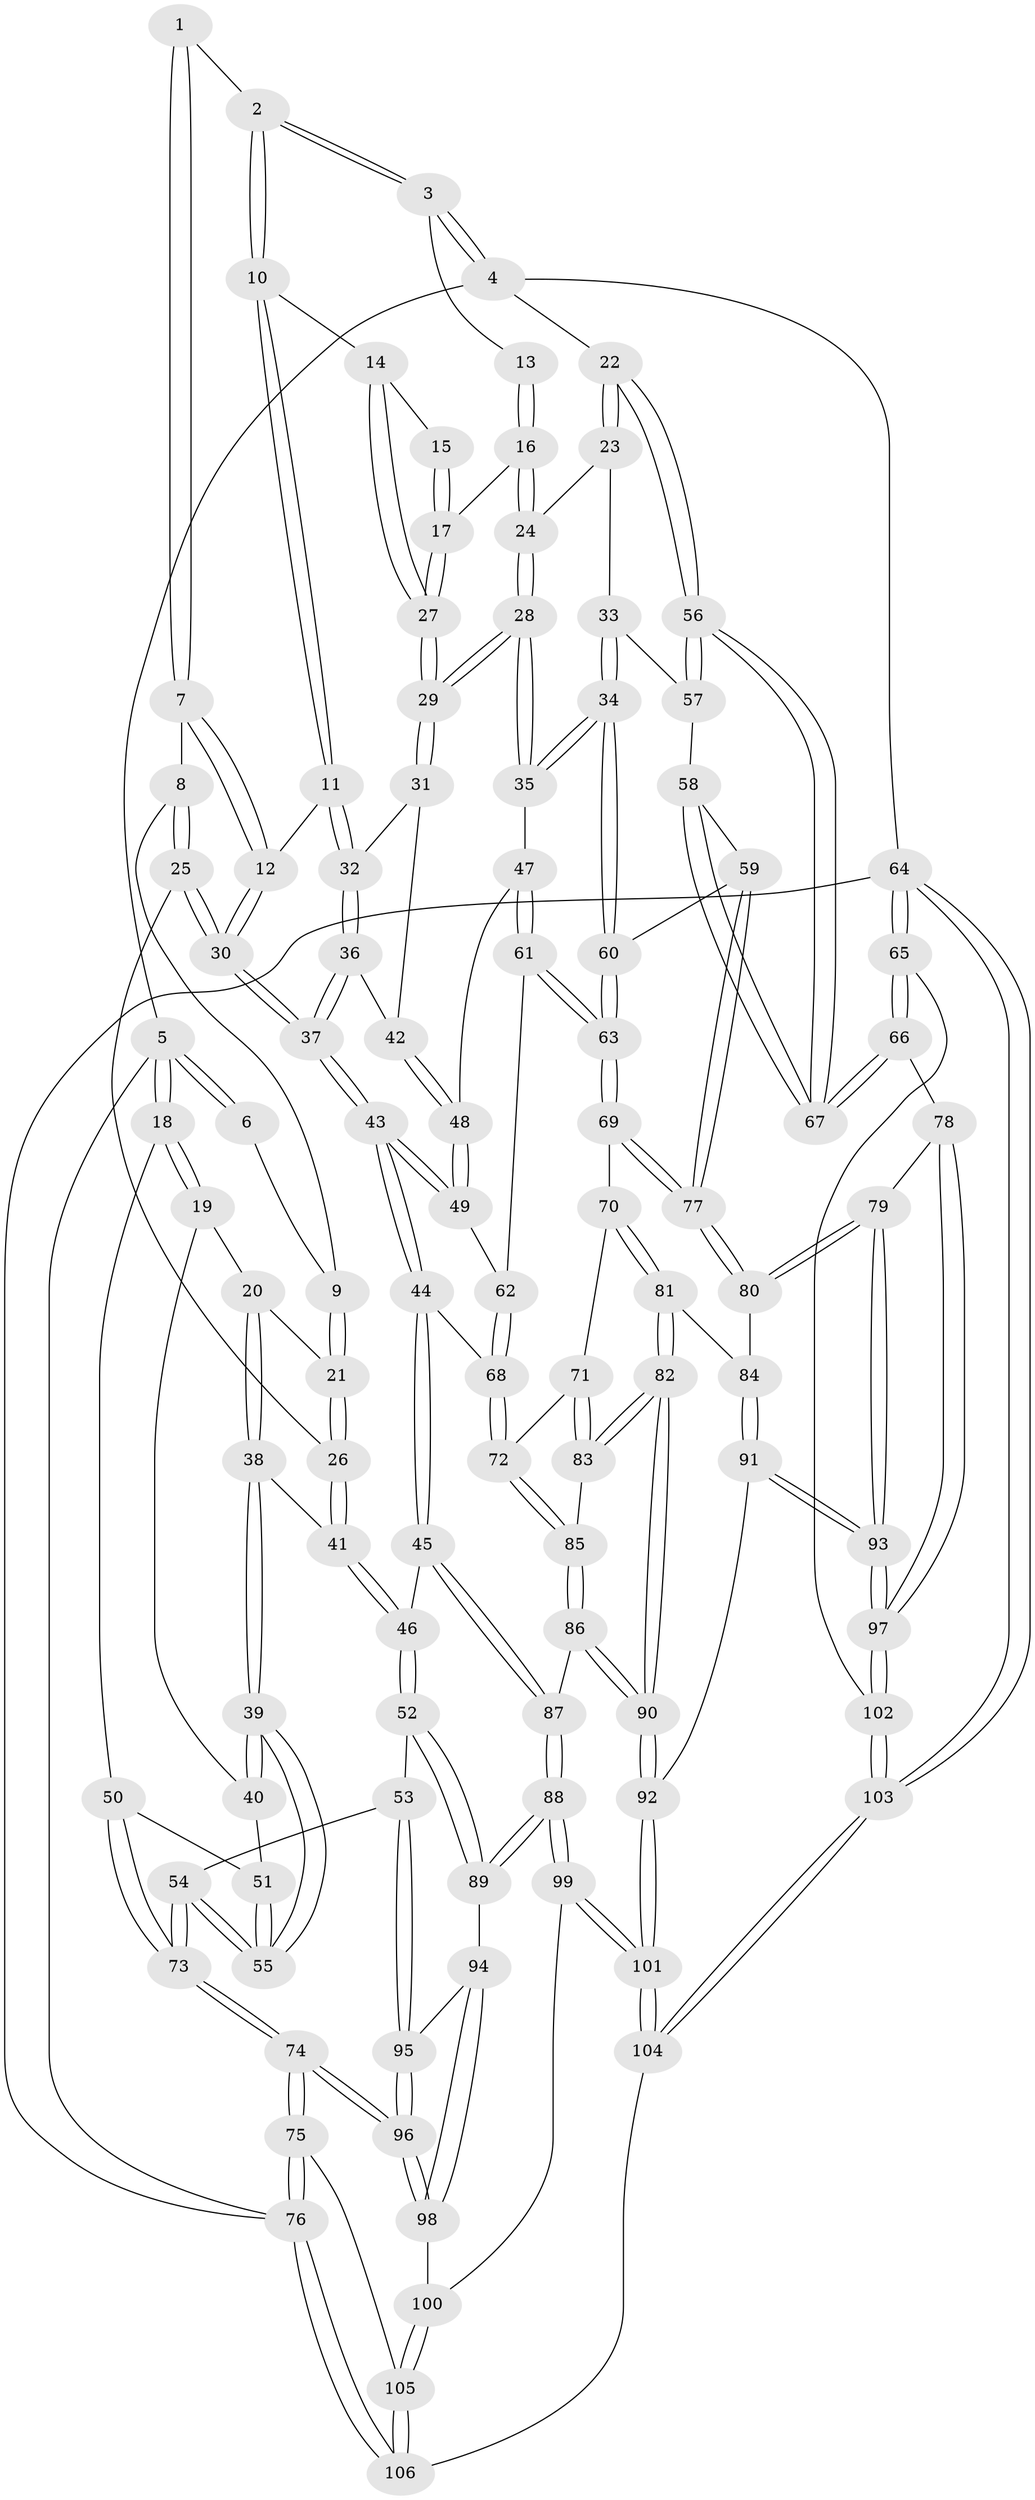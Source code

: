 // Generated by graph-tools (version 1.1) at 2025/27/03/15/25 16:27:57]
// undirected, 106 vertices, 262 edges
graph export_dot {
graph [start="1"]
  node [color=gray90,style=filled];
  1 [pos="+0.47830914426577237+0"];
  2 [pos="+0.7321798857645211+0"];
  3 [pos="+0.9649430349586379+0"];
  4 [pos="+1+0"];
  5 [pos="+0+0"];
  6 [pos="+0.33723664274390386+0"];
  7 [pos="+0.5158105680516536+0.12827606897076554"];
  8 [pos="+0.3865194944841262+0.08492813175577184"];
  9 [pos="+0.32766618853546975+0.02407294499587647"];
  10 [pos="+0.6207119388876461+0.12498791344165996"];
  11 [pos="+0.5829065873708047+0.16321776281135766"];
  12 [pos="+0.5545192085364077+0.16722816094325477"];
  13 [pos="+0.8609726959934334+0"];
  14 [pos="+0.7069514556470176+0.14229768213915256"];
  15 [pos="+0.774488194102206+0.10643794577755064"];
  16 [pos="+0.8201371074637401+0.17595383035710832"];
  17 [pos="+0.7849576823113816+0.1768805746506026"];
  18 [pos="+0+0"];
  19 [pos="+0.14725366580699306+0.1842414731383842"];
  20 [pos="+0.15744636106854465+0.18635403484416357"];
  21 [pos="+0.20493586822770052+0.17220148874186264"];
  22 [pos="+1+0"];
  23 [pos="+0.9217247272272512+0.20184873676448545"];
  24 [pos="+0.864396181249907+0.2099905512435938"];
  25 [pos="+0.37618991462780044+0.25354478683160847"];
  26 [pos="+0.36516888244870876+0.2567543974754157"];
  27 [pos="+0.759924683847125+0.19382898319419706"];
  28 [pos="+0.7717517862485529+0.3126977725872122"];
  29 [pos="+0.7414073798950763+0.28410120409253414"];
  30 [pos="+0.47612520740220826+0.26491137233269474"];
  31 [pos="+0.6985921307907953+0.27333414009863466"];
  32 [pos="+0.6488748814243893+0.24344995960186938"];
  33 [pos="+0.9058138607994347+0.3511843923563673"];
  34 [pos="+0.8218646624983568+0.3787634297096634"];
  35 [pos="+0.7866049896014715+0.34933776380606624"];
  36 [pos="+0.5964443915999337+0.3366796239834637"];
  37 [pos="+0.5134325467457076+0.391414421886341"];
  38 [pos="+0.2005183832336198+0.3176017808004199"];
  39 [pos="+0.16861863275399808+0.462793412098329"];
  40 [pos="+0.07277179649968149+0.3534403669935555"];
  41 [pos="+0.32554855787666204+0.3444549296720715"];
  42 [pos="+0.6491141467593032+0.34405601502491606"];
  43 [pos="+0.5120154711785242+0.4316321080631079"];
  44 [pos="+0.44830179415244453+0.5064778416398802"];
  45 [pos="+0.36074674150867847+0.5409036990116924"];
  46 [pos="+0.3467711559364943+0.5393880906293377"];
  47 [pos="+0.6978674134260382+0.39739828035259916"];
  48 [pos="+0.6607648864102011+0.3935186279212342"];
  49 [pos="+0.5599439881164697+0.4377026099639799"];
  50 [pos="+0+0.3477786925379133"];
  51 [pos="+0+0.3632705672135627"];
  52 [pos="+0.28647134602120083+0.5563758639222831"];
  53 [pos="+0.2244590368221604+0.5677225989075947"];
  54 [pos="+0.19464319131238572+0.5657627157351902"];
  55 [pos="+0.18081819642923372+0.5239024331044847"];
  56 [pos="+1+0.3542583120258668"];
  57 [pos="+0.9170471501715333+0.35378536173158287"];
  58 [pos="+0.9672196452208955+0.5175748978239997"];
  59 [pos="+0.8951858671500784+0.5111142942813717"];
  60 [pos="+0.8232992165423008+0.428761495885111"];
  61 [pos="+0.6891977761725535+0.5026343875857322"];
  62 [pos="+0.6625207186051663+0.5004006559122961"];
  63 [pos="+0.7332236652762613+0.5288735365715352"];
  64 [pos="+1+1"];
  65 [pos="+1+0.6885371165485983"];
  66 [pos="+1+0.6502017692931308"];
  67 [pos="+1+0.5983944812607033"];
  68 [pos="+0.5873288194143129+0.6094283292223528"];
  69 [pos="+0.7417065051043253+0.5716619605406503"];
  70 [pos="+0.7176189371144888+0.5977578425749428"];
  71 [pos="+0.6861874165341946+0.6109467541900353"];
  72 [pos="+0.5877466210468583+0.610053101287232"];
  73 [pos="+0+0.7721364542966519"];
  74 [pos="+0+0.9417603606605639"];
  75 [pos="+0+0.968036550189666"];
  76 [pos="+0+1"];
  77 [pos="+0.8291001409240385+0.6122370389242399"];
  78 [pos="+0.9989039040111511+0.6800376601996835"];
  79 [pos="+0.9145076989003429+0.680487076936757"];
  80 [pos="+0.8328717221551849+0.6203352945358785"];
  81 [pos="+0.7309944286687202+0.6759082955610977"];
  82 [pos="+0.6863671213967741+0.7125367477482012"];
  83 [pos="+0.6708652770222194+0.6909531275398557"];
  84 [pos="+0.7780610364676965+0.7009210993607077"];
  85 [pos="+0.5846456858314626+0.6697802821107404"];
  86 [pos="+0.5622918560909907+0.7175299688810804"];
  87 [pos="+0.4716650760598115+0.7599381405187926"];
  88 [pos="+0.4638206245498254+0.7894779998054365"];
  89 [pos="+0.34470871232604544+0.7511968188866148"];
  90 [pos="+0.6879031110146334+0.8042096959538639"];
  91 [pos="+0.78628712325565+0.8355094410674034"];
  92 [pos="+0.7055601037966174+0.8352407199165299"];
  93 [pos="+0.7879005113386435+0.8360936549003871"];
  94 [pos="+0.28781743734446247+0.7923994688313454"];
  95 [pos="+0.28564704825386456+0.7911218199329688"];
  96 [pos="+0.11395283881299625+0.8665341674775549"];
  97 [pos="+0.8431602244010126+0.888592833068442"];
  98 [pos="+0.36954564337893514+0.8833299262632179"];
  99 [pos="+0.46197099882341053+0.8114865297380823"];
  100 [pos="+0.3712006331748698+0.8844154983664837"];
  101 [pos="+0.6052901003024013+0.9231601236573537"];
  102 [pos="+0.8484674089529851+0.8949287907330805"];
  103 [pos="+0.9675367913876036+1"];
  104 [pos="+0.578977242176312+1"];
  105 [pos="+0.3656587441824032+0.9258220241410832"];
  106 [pos="+0.40175294717369187+1"];
  1 -- 2;
  1 -- 7;
  1 -- 7;
  2 -- 3;
  2 -- 3;
  2 -- 10;
  2 -- 10;
  3 -- 4;
  3 -- 4;
  3 -- 13;
  4 -- 5;
  4 -- 22;
  4 -- 64;
  5 -- 6;
  5 -- 6;
  5 -- 18;
  5 -- 18;
  5 -- 76;
  6 -- 9;
  7 -- 8;
  7 -- 12;
  7 -- 12;
  8 -- 9;
  8 -- 25;
  8 -- 25;
  9 -- 21;
  9 -- 21;
  10 -- 11;
  10 -- 11;
  10 -- 14;
  11 -- 12;
  11 -- 32;
  11 -- 32;
  12 -- 30;
  12 -- 30;
  13 -- 16;
  13 -- 16;
  14 -- 15;
  14 -- 27;
  14 -- 27;
  15 -- 17;
  15 -- 17;
  16 -- 17;
  16 -- 24;
  16 -- 24;
  17 -- 27;
  17 -- 27;
  18 -- 19;
  18 -- 19;
  18 -- 50;
  19 -- 20;
  19 -- 40;
  20 -- 21;
  20 -- 38;
  20 -- 38;
  21 -- 26;
  21 -- 26;
  22 -- 23;
  22 -- 23;
  22 -- 56;
  22 -- 56;
  23 -- 24;
  23 -- 33;
  24 -- 28;
  24 -- 28;
  25 -- 26;
  25 -- 30;
  25 -- 30;
  26 -- 41;
  26 -- 41;
  27 -- 29;
  27 -- 29;
  28 -- 29;
  28 -- 29;
  28 -- 35;
  28 -- 35;
  29 -- 31;
  29 -- 31;
  30 -- 37;
  30 -- 37;
  31 -- 32;
  31 -- 42;
  32 -- 36;
  32 -- 36;
  33 -- 34;
  33 -- 34;
  33 -- 57;
  34 -- 35;
  34 -- 35;
  34 -- 60;
  34 -- 60;
  35 -- 47;
  36 -- 37;
  36 -- 37;
  36 -- 42;
  37 -- 43;
  37 -- 43;
  38 -- 39;
  38 -- 39;
  38 -- 41;
  39 -- 40;
  39 -- 40;
  39 -- 55;
  39 -- 55;
  40 -- 51;
  41 -- 46;
  41 -- 46;
  42 -- 48;
  42 -- 48;
  43 -- 44;
  43 -- 44;
  43 -- 49;
  43 -- 49;
  44 -- 45;
  44 -- 45;
  44 -- 68;
  45 -- 46;
  45 -- 87;
  45 -- 87;
  46 -- 52;
  46 -- 52;
  47 -- 48;
  47 -- 61;
  47 -- 61;
  48 -- 49;
  48 -- 49;
  49 -- 62;
  50 -- 51;
  50 -- 73;
  50 -- 73;
  51 -- 55;
  51 -- 55;
  52 -- 53;
  52 -- 89;
  52 -- 89;
  53 -- 54;
  53 -- 95;
  53 -- 95;
  54 -- 55;
  54 -- 55;
  54 -- 73;
  54 -- 73;
  56 -- 57;
  56 -- 57;
  56 -- 67;
  56 -- 67;
  57 -- 58;
  58 -- 59;
  58 -- 67;
  58 -- 67;
  59 -- 60;
  59 -- 77;
  59 -- 77;
  60 -- 63;
  60 -- 63;
  61 -- 62;
  61 -- 63;
  61 -- 63;
  62 -- 68;
  62 -- 68;
  63 -- 69;
  63 -- 69;
  64 -- 65;
  64 -- 65;
  64 -- 103;
  64 -- 103;
  64 -- 76;
  65 -- 66;
  65 -- 66;
  65 -- 102;
  66 -- 67;
  66 -- 67;
  66 -- 78;
  68 -- 72;
  68 -- 72;
  69 -- 70;
  69 -- 77;
  69 -- 77;
  70 -- 71;
  70 -- 81;
  70 -- 81;
  71 -- 72;
  71 -- 83;
  71 -- 83;
  72 -- 85;
  72 -- 85;
  73 -- 74;
  73 -- 74;
  74 -- 75;
  74 -- 75;
  74 -- 96;
  74 -- 96;
  75 -- 76;
  75 -- 76;
  75 -- 105;
  76 -- 106;
  76 -- 106;
  77 -- 80;
  77 -- 80;
  78 -- 79;
  78 -- 97;
  78 -- 97;
  79 -- 80;
  79 -- 80;
  79 -- 93;
  79 -- 93;
  80 -- 84;
  81 -- 82;
  81 -- 82;
  81 -- 84;
  82 -- 83;
  82 -- 83;
  82 -- 90;
  82 -- 90;
  83 -- 85;
  84 -- 91;
  84 -- 91;
  85 -- 86;
  85 -- 86;
  86 -- 87;
  86 -- 90;
  86 -- 90;
  87 -- 88;
  87 -- 88;
  88 -- 89;
  88 -- 89;
  88 -- 99;
  88 -- 99;
  89 -- 94;
  90 -- 92;
  90 -- 92;
  91 -- 92;
  91 -- 93;
  91 -- 93;
  92 -- 101;
  92 -- 101;
  93 -- 97;
  93 -- 97;
  94 -- 95;
  94 -- 98;
  94 -- 98;
  95 -- 96;
  95 -- 96;
  96 -- 98;
  96 -- 98;
  97 -- 102;
  97 -- 102;
  98 -- 100;
  99 -- 100;
  99 -- 101;
  99 -- 101;
  100 -- 105;
  100 -- 105;
  101 -- 104;
  101 -- 104;
  102 -- 103;
  102 -- 103;
  103 -- 104;
  103 -- 104;
  104 -- 106;
  105 -- 106;
  105 -- 106;
}
